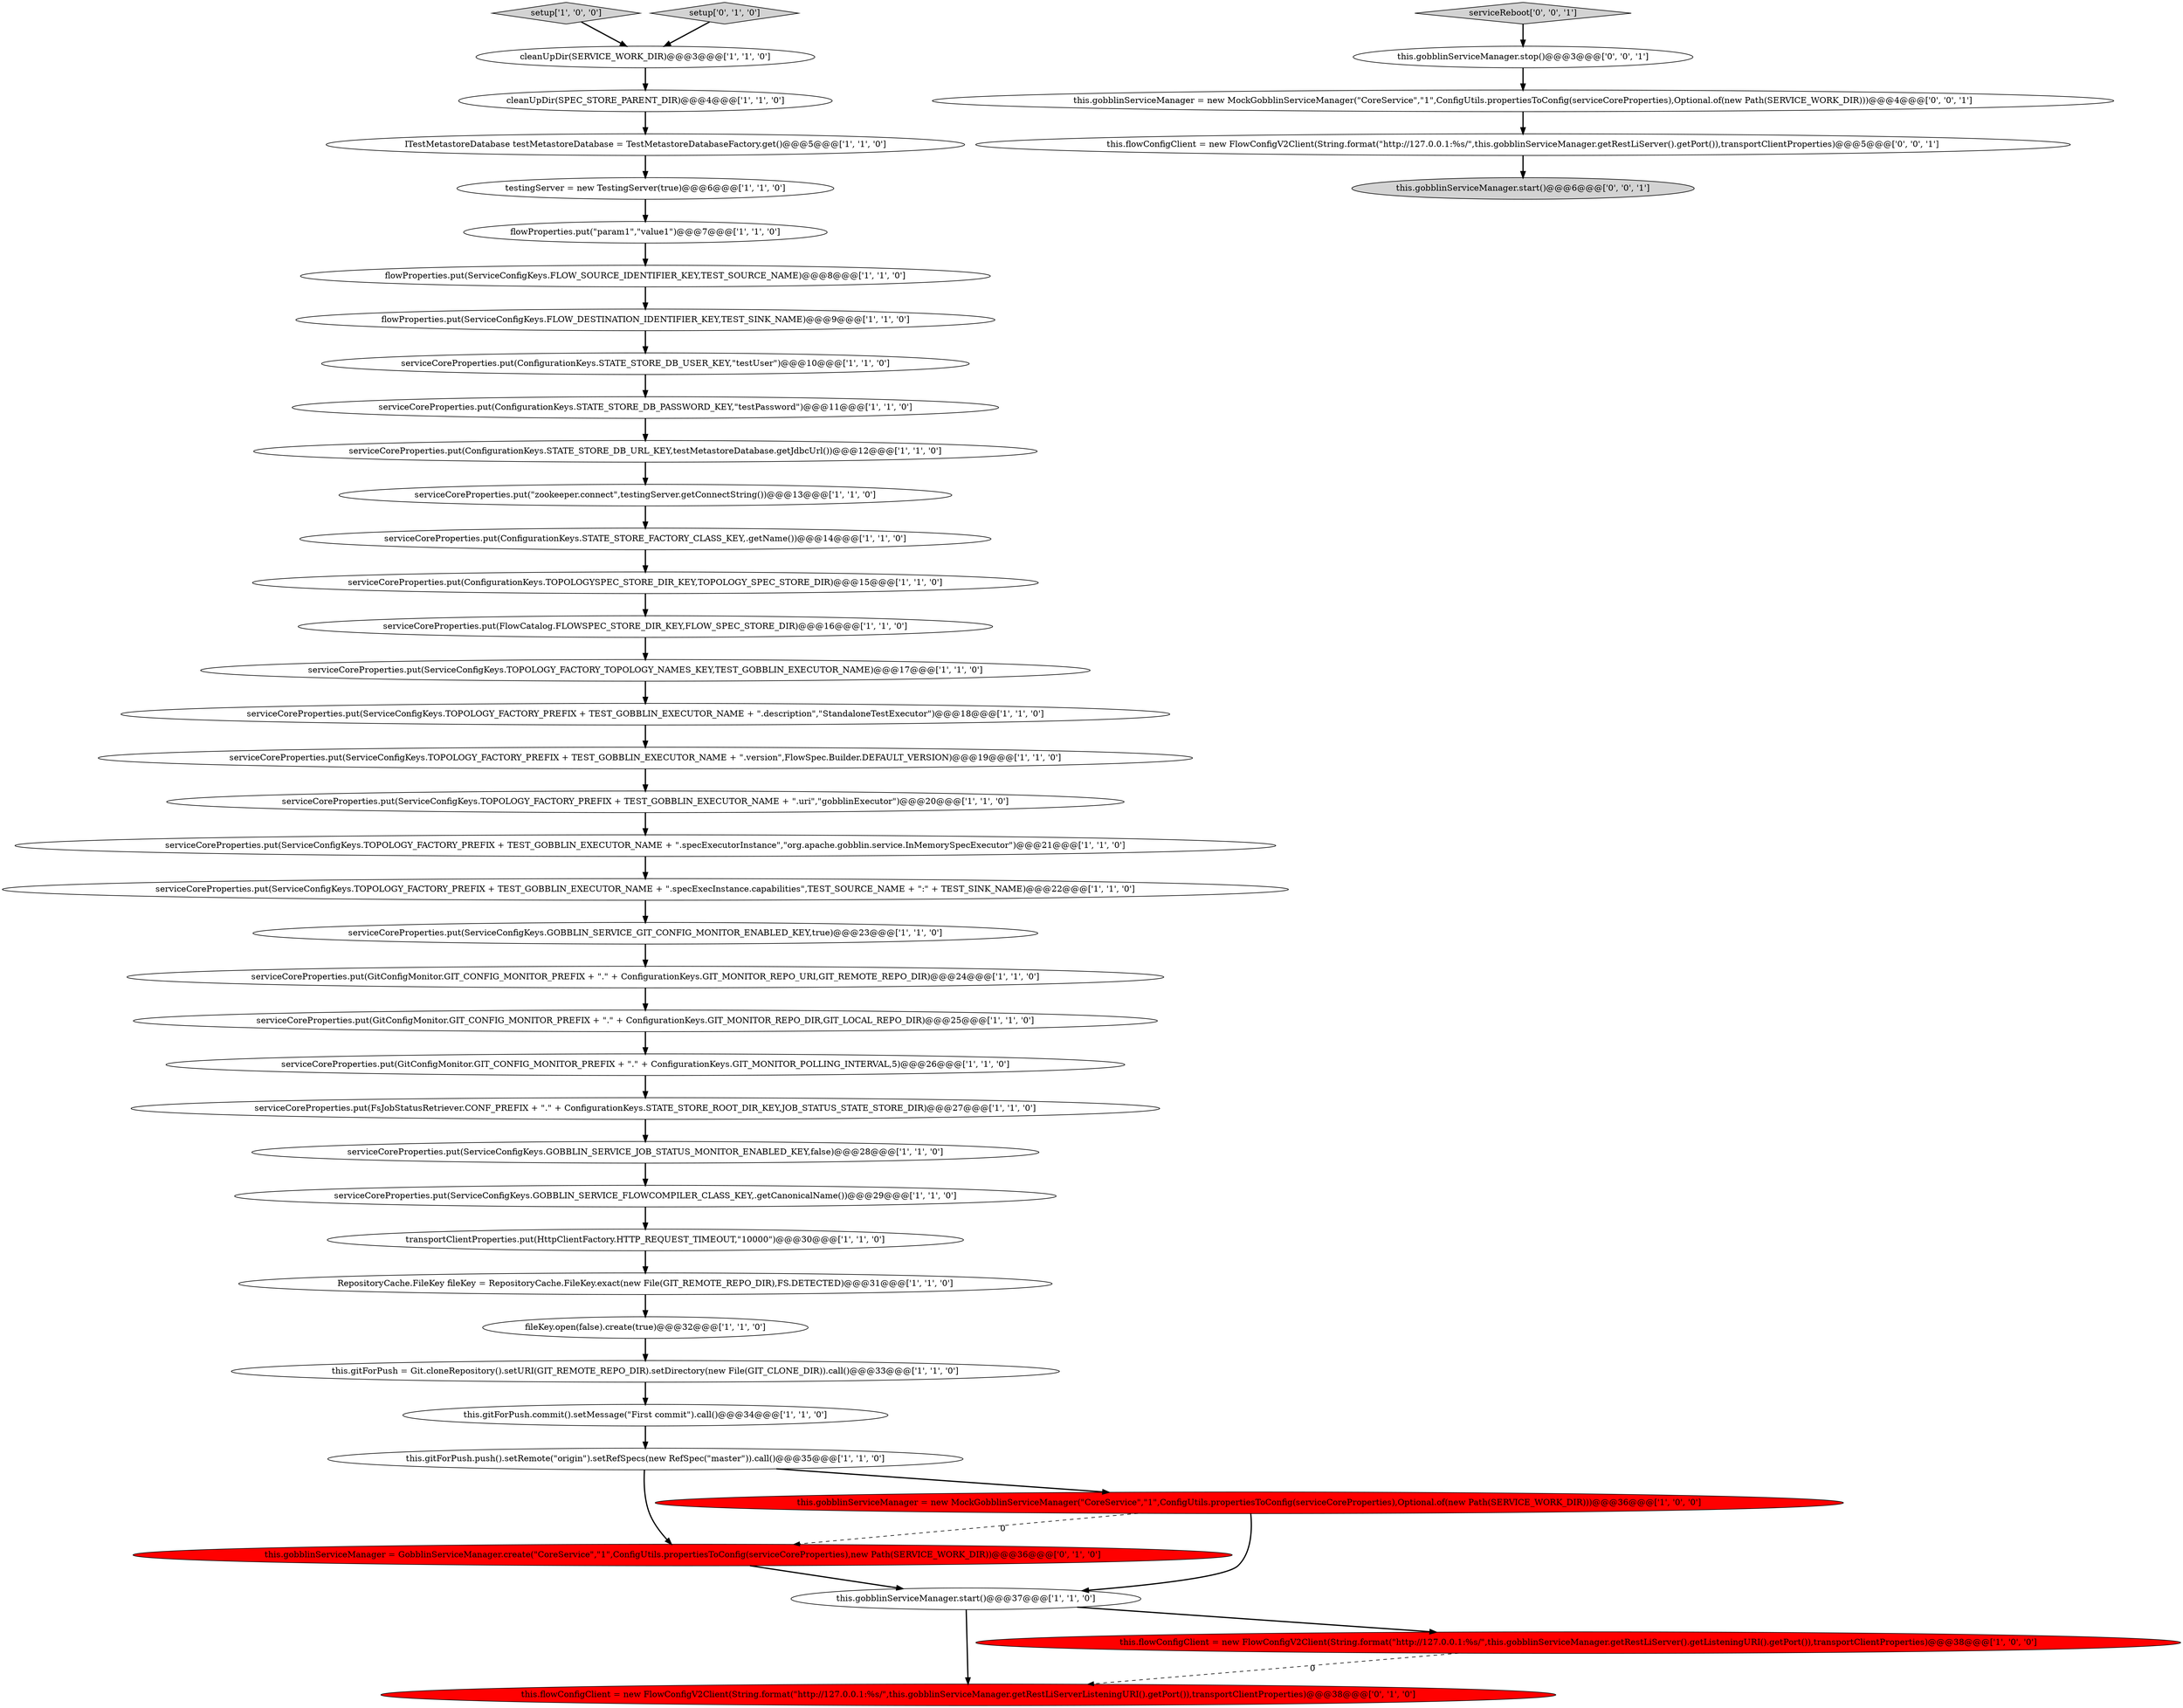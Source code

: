digraph {
14 [style = filled, label = "RepositoryCache.FileKey fileKey = RepositoryCache.FileKey.exact(new File(GIT_REMOTE_REPO_DIR),FS.DETECTED)@@@31@@@['1', '1', '0']", fillcolor = white, shape = ellipse image = "AAA0AAABBB1BBB"];
18 [style = filled, label = "serviceCoreProperties.put(ServiceConfigKeys.TOPOLOGY_FACTORY_PREFIX + TEST_GOBBLIN_EXECUTOR_NAME + \".version\",FlowSpec.Builder.DEFAULT_VERSION)@@@19@@@['1', '1', '0']", fillcolor = white, shape = ellipse image = "AAA0AAABBB1BBB"];
8 [style = filled, label = "this.gitForPush.commit().setMessage(\"First commit\").call()@@@34@@@['1', '1', '0']", fillcolor = white, shape = ellipse image = "AAA0AAABBB1BBB"];
26 [style = filled, label = "serviceCoreProperties.put(ServiceConfigKeys.TOPOLOGY_FACTORY_PREFIX + TEST_GOBBLIN_EXECUTOR_NAME + \".uri\",\"gobblinExecutor\")@@@20@@@['1', '1', '0']", fillcolor = white, shape = ellipse image = "AAA0AAABBB1BBB"];
12 [style = filled, label = "serviceCoreProperties.put(ConfigurationKeys.STATE_STORE_FACTORY_CLASS_KEY,.getName())@@@14@@@['1', '1', '0']", fillcolor = white, shape = ellipse image = "AAA0AAABBB1BBB"];
43 [style = filled, label = "this.flowConfigClient = new FlowConfigV2Client(String.format(\"http://127.0.0.1:%s/\",this.gobblinServiceManager.getRestLiServer().getPort()),transportClientProperties)@@@5@@@['0', '0', '1']", fillcolor = white, shape = ellipse image = "AAA0AAABBB3BBB"];
23 [style = filled, label = "serviceCoreProperties.put(\"zookeeper.connect\",testingServer.getConnectString())@@@13@@@['1', '1', '0']", fillcolor = white, shape = ellipse image = "AAA0AAABBB1BBB"];
0 [style = filled, label = "serviceCoreProperties.put(ConfigurationKeys.STATE_STORE_DB_USER_KEY,\"testUser\")@@@10@@@['1', '1', '0']", fillcolor = white, shape = ellipse image = "AAA0AAABBB1BBB"];
22 [style = filled, label = "serviceCoreProperties.put(ServiceConfigKeys.GOBBLIN_SERVICE_JOB_STATUS_MONITOR_ENABLED_KEY,false)@@@28@@@['1', '1', '0']", fillcolor = white, shape = ellipse image = "AAA0AAABBB1BBB"];
19 [style = filled, label = "serviceCoreProperties.put(FlowCatalog.FLOWSPEC_STORE_DIR_KEY,FLOW_SPEC_STORE_DIR)@@@16@@@['1', '1', '0']", fillcolor = white, shape = ellipse image = "AAA0AAABBB1BBB"];
3 [style = filled, label = "setup['1', '0', '0']", fillcolor = lightgray, shape = diamond image = "AAA0AAABBB1BBB"];
25 [style = filled, label = "serviceCoreProperties.put(GitConfigMonitor.GIT_CONFIG_MONITOR_PREFIX + \".\" + ConfigurationKeys.GIT_MONITOR_REPO_DIR,GIT_LOCAL_REPO_DIR)@@@25@@@['1', '1', '0']", fillcolor = white, shape = ellipse image = "AAA0AAABBB1BBB"];
15 [style = filled, label = "serviceCoreProperties.put(ServiceConfigKeys.GOBBLIN_SERVICE_GIT_CONFIG_MONITOR_ENABLED_KEY,true)@@@23@@@['1', '1', '0']", fillcolor = white, shape = ellipse image = "AAA0AAABBB1BBB"];
27 [style = filled, label = "serviceCoreProperties.put(ServiceConfigKeys.TOPOLOGY_FACTORY_PREFIX + TEST_GOBBLIN_EXECUTOR_NAME + \".description\",\"StandaloneTestExecutor\")@@@18@@@['1', '1', '0']", fillcolor = white, shape = ellipse image = "AAA0AAABBB1BBB"];
28 [style = filled, label = "cleanUpDir(SPEC_STORE_PARENT_DIR)@@@4@@@['1', '1', '0']", fillcolor = white, shape = ellipse image = "AAA0AAABBB1BBB"];
2 [style = filled, label = "this.gitForPush = Git.cloneRepository().setURI(GIT_REMOTE_REPO_DIR).setDirectory(new File(GIT_CLONE_DIR)).call()@@@33@@@['1', '1', '0']", fillcolor = white, shape = ellipse image = "AAA0AAABBB1BBB"];
40 [style = filled, label = "serviceReboot['0', '0', '1']", fillcolor = lightgray, shape = diamond image = "AAA0AAABBB3BBB"];
37 [style = filled, label = "this.gobblinServiceManager = GobblinServiceManager.create(\"CoreService\",\"1\",ConfigUtils.propertiesToConfig(serviceCoreProperties),new Path(SERVICE_WORK_DIR))@@@36@@@['0', '1', '0']", fillcolor = red, shape = ellipse image = "AAA1AAABBB2BBB"];
44 [style = filled, label = "this.gobblinServiceManager.start()@@@6@@@['0', '0', '1']", fillcolor = lightgray, shape = ellipse image = "AAA0AAABBB3BBB"];
35 [style = filled, label = "serviceCoreProperties.put(ServiceConfigKeys.GOBBLIN_SERVICE_FLOWCOMPILER_CLASS_KEY,.getCanonicalName())@@@29@@@['1', '1', '0']", fillcolor = white, shape = ellipse image = "AAA0AAABBB1BBB"];
7 [style = filled, label = "fileKey.open(false).create(true)@@@32@@@['1', '1', '0']", fillcolor = white, shape = ellipse image = "AAA0AAABBB1BBB"];
21 [style = filled, label = "transportClientProperties.put(HttpClientFactory.HTTP_REQUEST_TIMEOUT,\"10000\")@@@30@@@['1', '1', '0']", fillcolor = white, shape = ellipse image = "AAA0AAABBB1BBB"];
32 [style = filled, label = "flowProperties.put(\"param1\",\"value1\")@@@7@@@['1', '1', '0']", fillcolor = white, shape = ellipse image = "AAA0AAABBB1BBB"];
34 [style = filled, label = "testingServer = new TestingServer(true)@@@6@@@['1', '1', '0']", fillcolor = white, shape = ellipse image = "AAA0AAABBB1BBB"];
24 [style = filled, label = "serviceCoreProperties.put(GitConfigMonitor.GIT_CONFIG_MONITOR_PREFIX + \".\" + ConfigurationKeys.GIT_MONITOR_POLLING_INTERVAL,5)@@@26@@@['1', '1', '0']", fillcolor = white, shape = ellipse image = "AAA0AAABBB1BBB"];
39 [style = filled, label = "setup['0', '1', '0']", fillcolor = lightgray, shape = diamond image = "AAA0AAABBB2BBB"];
41 [style = filled, label = "this.gobblinServiceManager.stop()@@@3@@@['0', '0', '1']", fillcolor = white, shape = ellipse image = "AAA0AAABBB3BBB"];
31 [style = filled, label = "this.gobblinServiceManager.start()@@@37@@@['1', '1', '0']", fillcolor = white, shape = ellipse image = "AAA0AAABBB1BBB"];
38 [style = filled, label = "this.flowConfigClient = new FlowConfigV2Client(String.format(\"http://127.0.0.1:%s/\",this.gobblinServiceManager.getRestLiServerListeningURI().getPort()),transportClientProperties)@@@38@@@['0', '1', '0']", fillcolor = red, shape = ellipse image = "AAA1AAABBB2BBB"];
36 [style = filled, label = "serviceCoreProperties.put(ConfigurationKeys.TOPOLOGYSPEC_STORE_DIR_KEY,TOPOLOGY_SPEC_STORE_DIR)@@@15@@@['1', '1', '0']", fillcolor = white, shape = ellipse image = "AAA0AAABBB1BBB"];
42 [style = filled, label = "this.gobblinServiceManager = new MockGobblinServiceManager(\"CoreService\",\"1\",ConfigUtils.propertiesToConfig(serviceCoreProperties),Optional.of(new Path(SERVICE_WORK_DIR)))@@@4@@@['0', '0', '1']", fillcolor = white, shape = ellipse image = "AAA0AAABBB3BBB"];
1 [style = filled, label = "flowProperties.put(ServiceConfigKeys.FLOW_SOURCE_IDENTIFIER_KEY,TEST_SOURCE_NAME)@@@8@@@['1', '1', '0']", fillcolor = white, shape = ellipse image = "AAA0AAABBB1BBB"];
17 [style = filled, label = "this.flowConfigClient = new FlowConfigV2Client(String.format(\"http://127.0.0.1:%s/\",this.gobblinServiceManager.getRestLiServer().getListeningURI().getPort()),transportClientProperties)@@@38@@@['1', '0', '0']", fillcolor = red, shape = ellipse image = "AAA1AAABBB1BBB"];
20 [style = filled, label = "serviceCoreProperties.put(FsJobStatusRetriever.CONF_PREFIX + \".\" + ConfigurationKeys.STATE_STORE_ROOT_DIR_KEY,JOB_STATUS_STATE_STORE_DIR)@@@27@@@['1', '1', '0']", fillcolor = white, shape = ellipse image = "AAA0AAABBB1BBB"];
4 [style = filled, label = "serviceCoreProperties.put(GitConfigMonitor.GIT_CONFIG_MONITOR_PREFIX + \".\" + ConfigurationKeys.GIT_MONITOR_REPO_URI,GIT_REMOTE_REPO_DIR)@@@24@@@['1', '1', '0']", fillcolor = white, shape = ellipse image = "AAA0AAABBB1BBB"];
30 [style = filled, label = "serviceCoreProperties.put(ServiceConfigKeys.TOPOLOGY_FACTORY_PREFIX + TEST_GOBBLIN_EXECUTOR_NAME + \".specExecutorInstance\",\"org.apache.gobblin.service.InMemorySpecExecutor\")@@@21@@@['1', '1', '0']", fillcolor = white, shape = ellipse image = "AAA0AAABBB1BBB"];
13 [style = filled, label = "cleanUpDir(SERVICE_WORK_DIR)@@@3@@@['1', '1', '0']", fillcolor = white, shape = ellipse image = "AAA0AAABBB1BBB"];
10 [style = filled, label = "ITestMetastoreDatabase testMetastoreDatabase = TestMetastoreDatabaseFactory.get()@@@5@@@['1', '1', '0']", fillcolor = white, shape = ellipse image = "AAA0AAABBB1BBB"];
9 [style = filled, label = "this.gitForPush.push().setRemote(\"origin\").setRefSpecs(new RefSpec(\"master\")).call()@@@35@@@['1', '1', '0']", fillcolor = white, shape = ellipse image = "AAA0AAABBB1BBB"];
11 [style = filled, label = "this.gobblinServiceManager = new MockGobblinServiceManager(\"CoreService\",\"1\",ConfigUtils.propertiesToConfig(serviceCoreProperties),Optional.of(new Path(SERVICE_WORK_DIR)))@@@36@@@['1', '0', '0']", fillcolor = red, shape = ellipse image = "AAA1AAABBB1BBB"];
33 [style = filled, label = "serviceCoreProperties.put(ServiceConfigKeys.TOPOLOGY_FACTORY_PREFIX + TEST_GOBBLIN_EXECUTOR_NAME + \".specExecInstance.capabilities\",TEST_SOURCE_NAME + \":\" + TEST_SINK_NAME)@@@22@@@['1', '1', '0']", fillcolor = white, shape = ellipse image = "AAA0AAABBB1BBB"];
16 [style = filled, label = "serviceCoreProperties.put(ServiceConfigKeys.TOPOLOGY_FACTORY_TOPOLOGY_NAMES_KEY,TEST_GOBBLIN_EXECUTOR_NAME)@@@17@@@['1', '1', '0']", fillcolor = white, shape = ellipse image = "AAA0AAABBB1BBB"];
6 [style = filled, label = "serviceCoreProperties.put(ConfigurationKeys.STATE_STORE_DB_URL_KEY,testMetastoreDatabase.getJdbcUrl())@@@12@@@['1', '1', '0']", fillcolor = white, shape = ellipse image = "AAA0AAABBB1BBB"];
29 [style = filled, label = "serviceCoreProperties.put(ConfigurationKeys.STATE_STORE_DB_PASSWORD_KEY,\"testPassword\")@@@11@@@['1', '1', '0']", fillcolor = white, shape = ellipse image = "AAA0AAABBB1BBB"];
5 [style = filled, label = "flowProperties.put(ServiceConfigKeys.FLOW_DESTINATION_IDENTIFIER_KEY,TEST_SINK_NAME)@@@9@@@['1', '1', '0']", fillcolor = white, shape = ellipse image = "AAA0AAABBB1BBB"];
1->5 [style = bold, label=""];
27->18 [style = bold, label=""];
42->43 [style = bold, label=""];
28->10 [style = bold, label=""];
16->27 [style = bold, label=""];
30->33 [style = bold, label=""];
4->25 [style = bold, label=""];
9->11 [style = bold, label=""];
33->15 [style = bold, label=""];
39->13 [style = bold, label=""];
6->23 [style = bold, label=""];
18->26 [style = bold, label=""];
12->36 [style = bold, label=""];
0->29 [style = bold, label=""];
31->38 [style = bold, label=""];
17->38 [style = dashed, label="0"];
35->21 [style = bold, label=""];
9->37 [style = bold, label=""];
19->16 [style = bold, label=""];
26->30 [style = bold, label=""];
20->22 [style = bold, label=""];
24->20 [style = bold, label=""];
14->7 [style = bold, label=""];
11->31 [style = bold, label=""];
25->24 [style = bold, label=""];
29->6 [style = bold, label=""];
10->34 [style = bold, label=""];
5->0 [style = bold, label=""];
37->31 [style = bold, label=""];
7->2 [style = bold, label=""];
32->1 [style = bold, label=""];
40->41 [style = bold, label=""];
15->4 [style = bold, label=""];
8->9 [style = bold, label=""];
3->13 [style = bold, label=""];
11->37 [style = dashed, label="0"];
34->32 [style = bold, label=""];
23->12 [style = bold, label=""];
31->17 [style = bold, label=""];
22->35 [style = bold, label=""];
43->44 [style = bold, label=""];
2->8 [style = bold, label=""];
36->19 [style = bold, label=""];
13->28 [style = bold, label=""];
21->14 [style = bold, label=""];
41->42 [style = bold, label=""];
}
